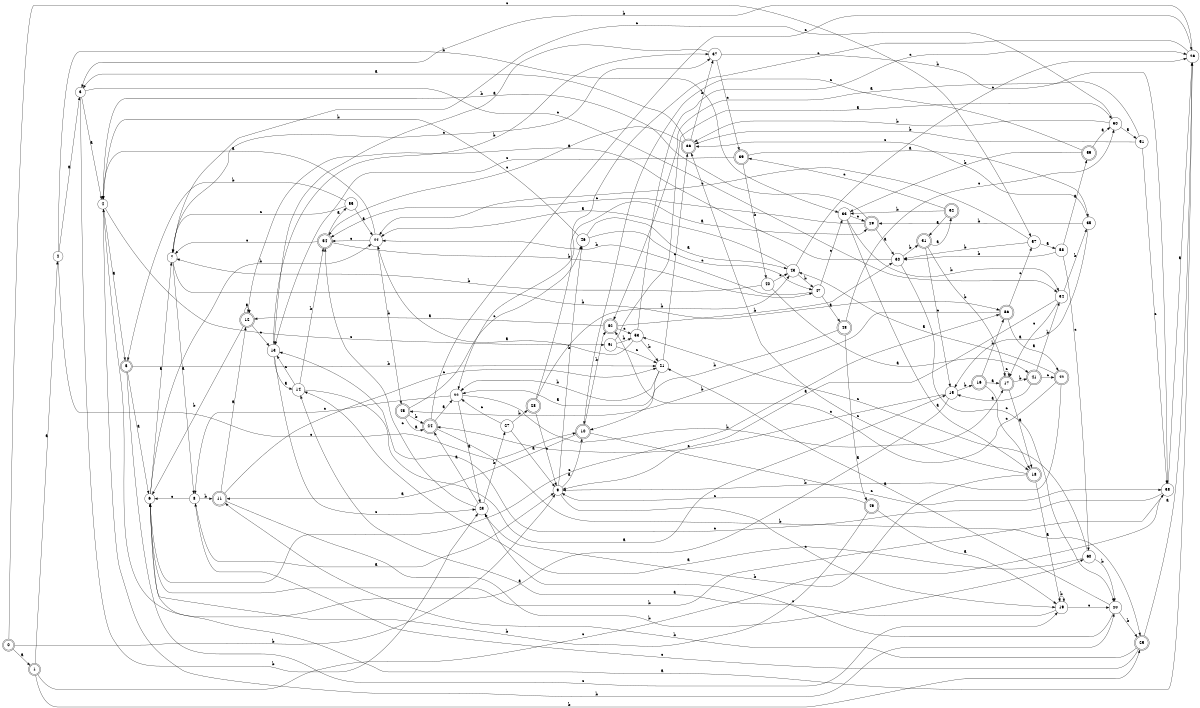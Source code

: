 digraph n50_5 {
__start0 [label="" shape="none"];

rankdir=LR;
size="8,5";

s0 [style="rounded,filled", color="black", fillcolor="white" shape="doublecircle", label="0"];
s1 [style="rounded,filled", color="black", fillcolor="white" shape="doublecircle", label="1"];
s2 [style="filled", color="black", fillcolor="white" shape="circle", label="2"];
s3 [style="filled", color="black", fillcolor="white" shape="circle", label="3"];
s4 [style="filled", color="black", fillcolor="white" shape="circle", label="4"];
s5 [style="rounded,filled", color="black", fillcolor="white" shape="doublecircle", label="5"];
s6 [style="filled", color="black", fillcolor="white" shape="circle", label="6"];
s7 [style="filled", color="black", fillcolor="white" shape="circle", label="7"];
s8 [style="filled", color="black", fillcolor="white" shape="circle", label="8"];
s9 [style="filled", color="black", fillcolor="white" shape="circle", label="9"];
s10 [style="rounded,filled", color="black", fillcolor="white" shape="doublecircle", label="10"];
s11 [style="rounded,filled", color="black", fillcolor="white" shape="doublecircle", label="11"];
s12 [style="rounded,filled", color="black", fillcolor="white" shape="doublecircle", label="12"];
s13 [style="filled", color="black", fillcolor="white" shape="circle", label="13"];
s14 [style="filled", color="black", fillcolor="white" shape="circle", label="14"];
s15 [style="filled", color="black", fillcolor="white" shape="circle", label="15"];
s16 [style="rounded,filled", color="black", fillcolor="white" shape="doublecircle", label="16"];
s17 [style="rounded,filled", color="black", fillcolor="white" shape="doublecircle", label="17"];
s18 [style="rounded,filled", color="black", fillcolor="white" shape="doublecircle", label="18"];
s19 [style="filled", color="black", fillcolor="white" shape="circle", label="19"];
s20 [style="filled", color="black", fillcolor="white" shape="circle", label="20"];
s21 [style="filled", color="black", fillcolor="white" shape="circle", label="21"];
s22 [style="filled", color="black", fillcolor="white" shape="circle", label="22"];
s23 [style="filled", color="black", fillcolor="white" shape="circle", label="23"];
s24 [style="rounded,filled", color="black", fillcolor="white" shape="doublecircle", label="24"];
s25 [style="rounded,filled", color="black", fillcolor="white" shape="doublecircle", label="25"];
s26 [style="filled", color="black", fillcolor="white" shape="circle", label="26"];
s27 [style="filled", color="black", fillcolor="white" shape="circle", label="27"];
s28 [style="rounded,filled", color="black", fillcolor="white" shape="doublecircle", label="28"];
s29 [style="rounded,filled", color="black", fillcolor="white" shape="doublecircle", label="29"];
s30 [style="filled", color="black", fillcolor="white" shape="circle", label="30"];
s31 [style="rounded,filled", color="black", fillcolor="white" shape="doublecircle", label="31"];
s32 [style="rounded,filled", color="black", fillcolor="white" shape="doublecircle", label="32"];
s33 [style="filled", color="black", fillcolor="white" shape="circle", label="33"];
s34 [style="filled", color="black", fillcolor="white" shape="circle", label="34"];
s35 [style="filled", color="black", fillcolor="white" shape="circle", label="35"];
s36 [style="rounded,filled", color="black", fillcolor="white" shape="doublecircle", label="36"];
s37 [style="filled", color="black", fillcolor="white" shape="circle", label="37"];
s38 [style="filled", color="black", fillcolor="white" shape="circle", label="38"];
s39 [style="rounded,filled", color="black", fillcolor="white" shape="doublecircle", label="39"];
s40 [style="filled", color="black", fillcolor="white" shape="circle", label="40"];
s41 [style="rounded,filled", color="black", fillcolor="white" shape="doublecircle", label="41"];
s42 [style="rounded,filled", color="black", fillcolor="white" shape="doublecircle", label="42"];
s43 [style="filled", color="black", fillcolor="white" shape="circle", label="43"];
s44 [style="filled", color="black", fillcolor="white" shape="circle", label="44"];
s45 [style="rounded,filled", color="black", fillcolor="white" shape="doublecircle", label="45"];
s46 [style="filled", color="black", fillcolor="white" shape="circle", label="46"];
s47 [style="filled", color="black", fillcolor="white" shape="circle", label="47"];
s48 [style="rounded,filled", color="black", fillcolor="white" shape="doublecircle", label="48"];
s49 [style="rounded,filled", color="black", fillcolor="white" shape="doublecircle", label="49"];
s50 [style="filled", color="black", fillcolor="white" shape="circle", label="50"];
s51 [style="filled", color="black", fillcolor="white" shape="circle", label="51"];
s52 [style="rounded,filled", color="black", fillcolor="white" shape="doublecircle", label="52"];
s53 [style="filled", color="black", fillcolor="white" shape="circle", label="53"];
s54 [style="rounded,filled", color="black", fillcolor="white" shape="doublecircle", label="54"];
s55 [style="filled", color="black", fillcolor="white" shape="circle", label="55"];
s56 [style="rounded,filled", color="black", fillcolor="white" shape="doublecircle", label="56"];
s57 [style="filled", color="black", fillcolor="white" shape="circle", label="57"];
s58 [style="filled", color="black", fillcolor="white" shape="circle", label="58"];
s59 [style="rounded,filled", color="black", fillcolor="white" shape="doublecircle", label="59"];
s60 [style="filled", color="black", fillcolor="white" shape="circle", label="60"];
s61 [style="filled", color="black", fillcolor="white" shape="circle", label="61"];
s0 -> s1 [label="a"];
s0 -> s9 [label="b"];
s0 -> s57 [label="c"];
s1 -> s2 [label="a"];
s1 -> s25 [label="b"];
s1 -> s38 [label="c"];
s2 -> s3 [label="a"];
s2 -> s33 [label="b"];
s2 -> s10 [label="c"];
s3 -> s4 [label="a"];
s3 -> s23 [label="b"];
s3 -> s34 [label="c"];
s4 -> s5 [label="a"];
s4 -> s20 [label="b"];
s4 -> s61 [label="c"];
s5 -> s6 [label="a"];
s5 -> s21 [label="b"];
s5 -> s19 [label="c"];
s6 -> s7 [label="a"];
s6 -> s44 [label="b"];
s6 -> s56 [label="c"];
s7 -> s8 [label="a"];
s7 -> s56 [label="b"];
s7 -> s37 [label="c"];
s8 -> s9 [label="a"];
s8 -> s11 [label="b"];
s8 -> s6 [label="c"];
s9 -> s10 [label="a"];
s9 -> s46 [label="b"];
s9 -> s19 [label="c"];
s10 -> s11 [label="a"];
s10 -> s52 [label="b"];
s10 -> s38 [label="c"];
s11 -> s12 [label="a"];
s11 -> s60 [label="b"];
s11 -> s21 [label="c"];
s12 -> s12 [label="a"];
s12 -> s6 [label="b"];
s12 -> s13 [label="c"];
s13 -> s14 [label="a"];
s13 -> s37 [label="b"];
s13 -> s23 [label="c"];
s14 -> s15 [label="a"];
s14 -> s54 [label="b"];
s14 -> s13 [label="c"];
s15 -> s4 [label="a"];
s15 -> s16 [label="b"];
s15 -> s24 [label="c"];
s16 -> s17 [label="a"];
s16 -> s56 [label="b"];
s16 -> s18 [label="c"];
s17 -> s18 [label="a"];
s17 -> s41 [label="b"];
s17 -> s17 [label="c"];
s18 -> s19 [label="a"];
s18 -> s23 [label="b"];
s18 -> s36 [label="c"];
s19 -> s14 [label="a"];
s19 -> s19 [label="b"];
s19 -> s20 [label="c"];
s20 -> s21 [label="a"];
s20 -> s25 [label="b"];
s20 -> s23 [label="c"];
s21 -> s22 [label="a"];
s21 -> s22 [label="b"];
s21 -> s36 [label="c"];
s22 -> s23 [label="a"];
s22 -> s17 [label="b"];
s22 -> s8 [label="c"];
s23 -> s24 [label="a"];
s23 -> s27 [label="b"];
s23 -> s54 [label="c"];
s24 -> s22 [label="a"];
s24 -> s25 [label="b"];
s24 -> s26 [label="c"];
s25 -> s26 [label="a"];
s25 -> s11 [label="b"];
s25 -> s8 [label="c"];
s26 -> s6 [label="a"];
s26 -> s3 [label="b"];
s26 -> s22 [label="c"];
s27 -> s9 [label="a"];
s27 -> s28 [label="b"];
s27 -> s22 [label="c"];
s28 -> s29 [label="a"];
s28 -> s43 [label="b"];
s28 -> s9 [label="c"];
s29 -> s30 [label="a"];
s29 -> s4 [label="b"];
s29 -> s54 [label="c"];
s30 -> s12 [label="a"];
s30 -> s31 [label="b"];
s30 -> s20 [label="c"];
s31 -> s32 [label="a"];
s31 -> s17 [label="b"];
s31 -> s15 [label="c"];
s32 -> s31 [label="a"];
s32 -> s33 [label="b"];
s32 -> s39 [label="c"];
s33 -> s18 [label="a"];
s33 -> s34 [label="b"];
s33 -> s29 [label="c"];
s34 -> s9 [label="a"];
s34 -> s35 [label="b"];
s34 -> s17 [label="c"];
s35 -> s15 [label="a"];
s35 -> s29 [label="b"];
s35 -> s36 [label="c"];
s36 -> s3 [label="a"];
s36 -> s37 [label="b"];
s36 -> s54 [label="c"];
s37 -> s13 [label="a"];
s37 -> s38 [label="b"];
s37 -> s39 [label="c"];
s38 -> s26 [label="a"];
s38 -> s6 [label="b"];
s38 -> s13 [label="c"];
s39 -> s35 [label="a"];
s39 -> s40 [label="b"];
s39 -> s13 [label="c"];
s40 -> s41 [label="a"];
s40 -> s7 [label="b"];
s40 -> s43 [label="c"];
s41 -> s15 [label="a"];
s41 -> s34 [label="b"];
s41 -> s42 [label="c"];
s42 -> s43 [label="a"];
s42 -> s9 [label="b"];
s42 -> s52 [label="c"];
s43 -> s44 [label="a"];
s43 -> s47 [label="b"];
s43 -> s26 [label="c"];
s44 -> s4 [label="a"];
s44 -> s45 [label="b"];
s44 -> s54 [label="c"];
s45 -> s24 [label="a"];
s45 -> s24 [label="b"];
s45 -> s46 [label="c"];
s46 -> s43 [label="a"];
s46 -> s4 [label="b"];
s46 -> s47 [label="c"];
s47 -> s48 [label="a"];
s47 -> s44 [label="b"];
s47 -> s33 [label="c"];
s48 -> s49 [label="a"];
s48 -> s10 [label="b"];
s48 -> s50 [label="c"];
s49 -> s19 [label="a"];
s49 -> s6 [label="b"];
s49 -> s9 [label="c"];
s50 -> s51 [label="a"];
s50 -> s36 [label="b"];
s50 -> s7 [label="c"];
s51 -> s52 [label="a"];
s51 -> s36 [label="b"];
s51 -> s38 [label="c"];
s52 -> s12 [label="a"];
s52 -> s30 [label="b"];
s52 -> s53 [label="c"];
s53 -> s44 [label="a"];
s53 -> s21 [label="b"];
s53 -> s26 [label="c"];
s54 -> s55 [label="a"];
s54 -> s47 [label="b"];
s54 -> s7 [label="c"];
s55 -> s44 [label="a"];
s55 -> s5 [label="b"];
s55 -> s7 [label="c"];
s56 -> s42 [label="a"];
s56 -> s45 [label="b"];
s56 -> s57 [label="c"];
s57 -> s58 [label="a"];
s57 -> s30 [label="b"];
s57 -> s44 [label="c"];
s58 -> s59 [label="a"];
s58 -> s30 [label="b"];
s58 -> s60 [label="c"];
s59 -> s50 [label="a"];
s59 -> s33 [label="b"];
s59 -> s10 [label="c"];
s60 -> s14 [label="a"];
s60 -> s20 [label="b"];
s60 -> s53 [label="c"];
s61 -> s50 [label="a"];
s61 -> s53 [label="b"];
s61 -> s21 [label="c"];

}